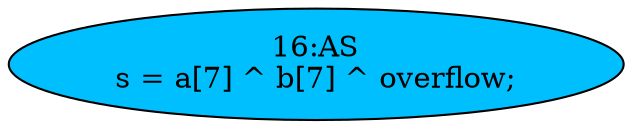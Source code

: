 strict digraph "" {
	node [label="\N"];
	"16:AS"	[ast="<pyverilog.vparser.ast.Assign object at 0x7f17db4d7390>",
		def_var="['s']",
		fillcolor=deepskyblue,
		label="16:AS
s = a[7] ^ b[7] ^ overflow;",
		statements="[]",
		style=filled,
		typ=Assign,
		use_var="['a', 'b', 'overflow']"];
}
